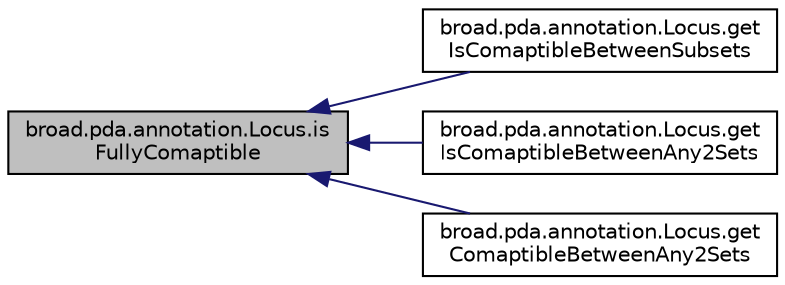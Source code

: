 digraph "broad.pda.annotation.Locus.isFullyComaptible"
{
  edge [fontname="Helvetica",fontsize="10",labelfontname="Helvetica",labelfontsize="10"];
  node [fontname="Helvetica",fontsize="10",shape=record];
  rankdir="LR";
  Node1 [label="broad.pda.annotation.Locus.is\lFullyComaptible",height=0.2,width=0.4,color="black", fillcolor="grey75", style="filled" fontcolor="black"];
  Node1 -> Node2 [dir="back",color="midnightblue",fontsize="10",style="solid",fontname="Helvetica"];
  Node2 [label="broad.pda.annotation.Locus.get\lIsComaptibleBetweenSubsets",height=0.2,width=0.4,color="black", fillcolor="white", style="filled",URL="$classbroad_1_1pda_1_1annotation_1_1_locus.html#ae84317b60ac2dd9b071db1c9a1301a2c"];
  Node1 -> Node3 [dir="back",color="midnightblue",fontsize="10",style="solid",fontname="Helvetica"];
  Node3 [label="broad.pda.annotation.Locus.get\lIsComaptibleBetweenAny2Sets",height=0.2,width=0.4,color="black", fillcolor="white", style="filled",URL="$classbroad_1_1pda_1_1annotation_1_1_locus.html#a9ba15abbca6aba31e688c956dc321b3c"];
  Node1 -> Node4 [dir="back",color="midnightblue",fontsize="10",style="solid",fontname="Helvetica"];
  Node4 [label="broad.pda.annotation.Locus.get\lComaptibleBetweenAny2Sets",height=0.2,width=0.4,color="black", fillcolor="white", style="filled",URL="$classbroad_1_1pda_1_1annotation_1_1_locus.html#a605c39f1d3fdd54f354087b8b49fbbfb"];
}
